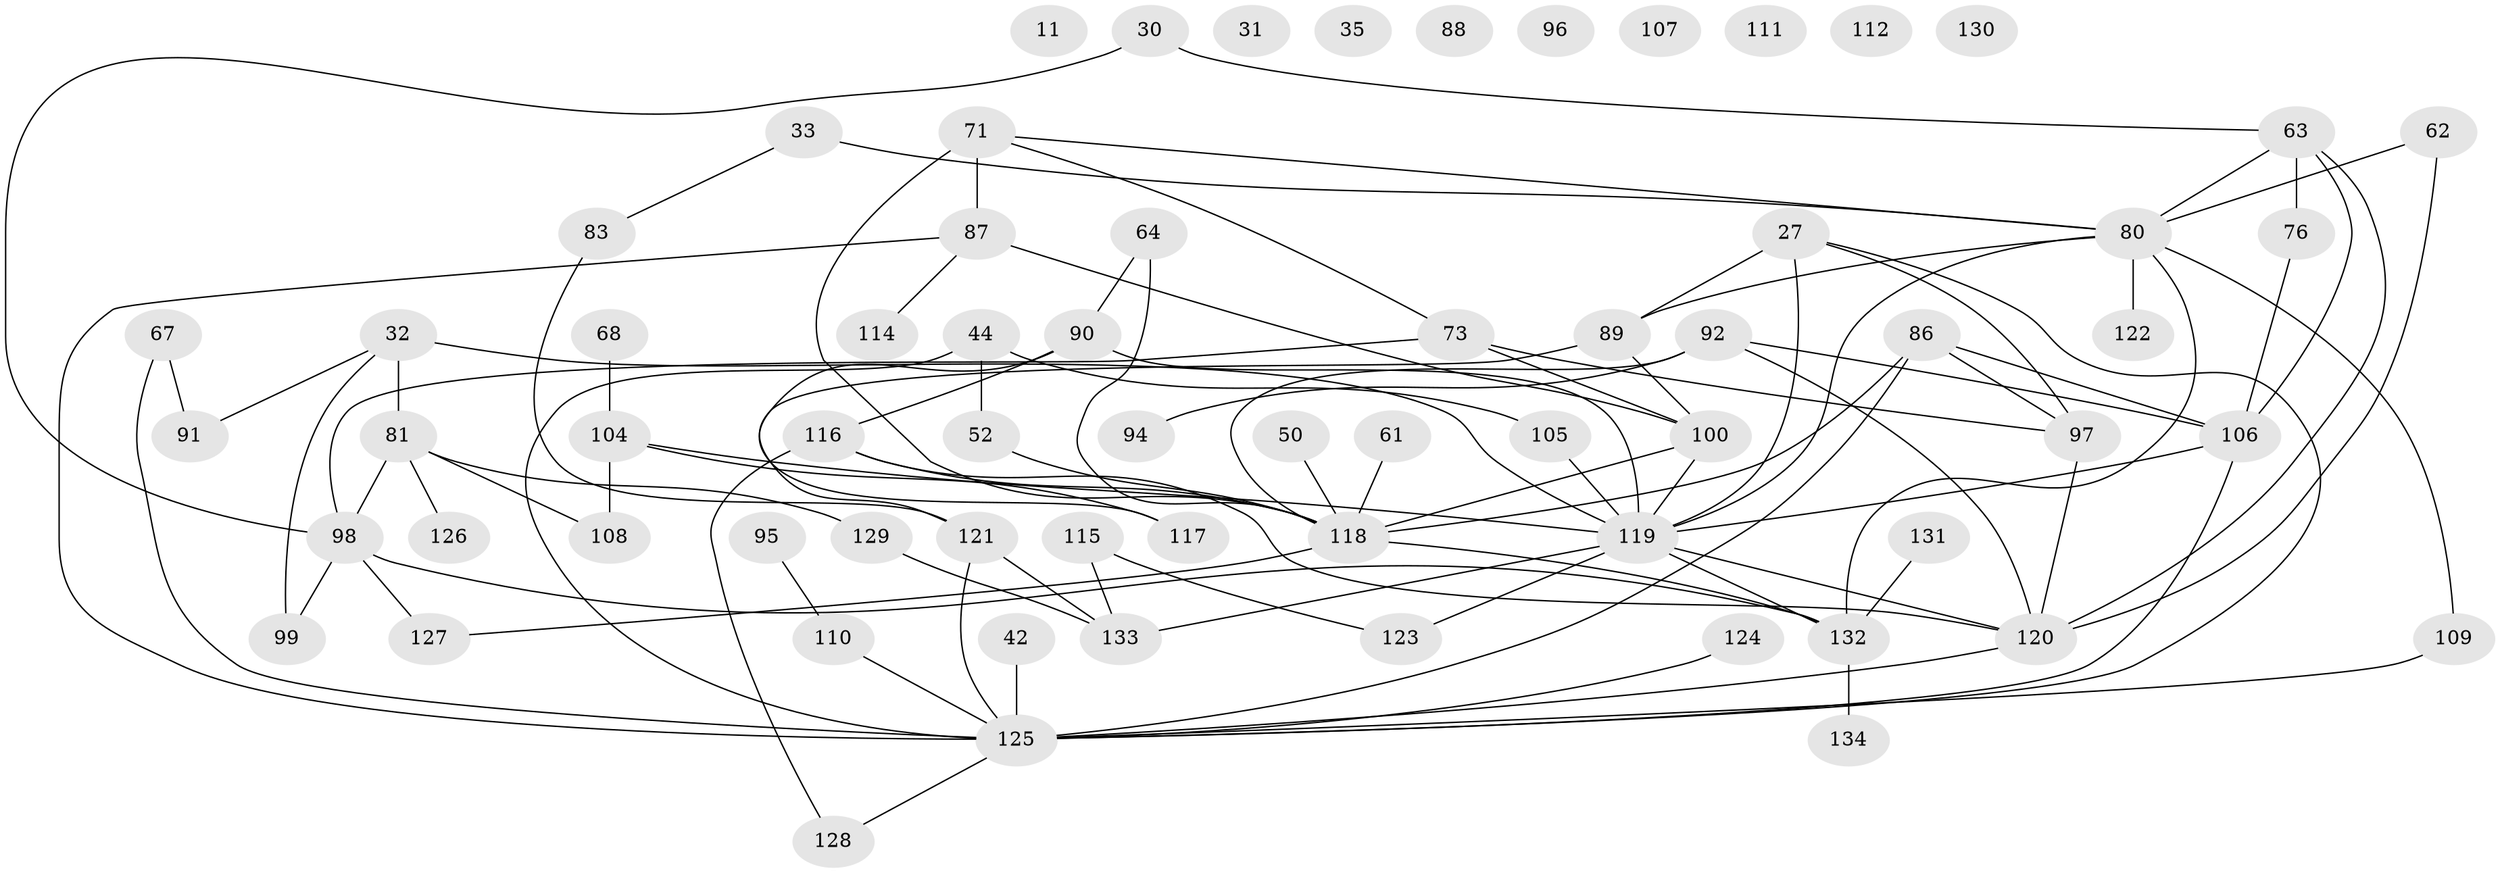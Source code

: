 // original degree distribution, {2: 0.26865671641791045, 4: 0.14925373134328357, 3: 0.21641791044776118, 0: 0.06716417910447761, 1: 0.16417910447761194, 6: 0.05223880597014925, 5: 0.05970149253731343, 7: 0.022388059701492536}
// Generated by graph-tools (version 1.1) at 2025/38/03/09/25 04:38:51]
// undirected, 67 vertices, 98 edges
graph export_dot {
graph [start="1"]
  node [color=gray90,style=filled];
  11;
  27 [super="+26"];
  30;
  31;
  32 [super="+2"];
  33;
  35;
  42;
  44 [super="+28"];
  50;
  52;
  61;
  62;
  63 [super="+56"];
  64;
  67;
  68;
  71 [super="+58"];
  73;
  76;
  80 [super="+74"];
  81;
  83;
  86 [super="+75"];
  87;
  88;
  89;
  90 [super="+53"];
  91;
  92 [super="+3"];
  94;
  95;
  96;
  97 [super="+41"];
  98 [super="+13+85"];
  99;
  100 [super="+84+78"];
  104;
  105;
  106 [super="+5+23"];
  107;
  108;
  109;
  110;
  111;
  112;
  114;
  115;
  116 [super="+43"];
  117;
  118 [super="+101"];
  119 [super="+66+103+82+93"];
  120 [super="+4+39+72+102"];
  121 [super="+14+1+12+60+51"];
  122;
  123 [super="+69"];
  124;
  125 [super="+19+113"];
  126;
  127 [super="+16"];
  128;
  129 [super="+46"];
  130;
  131;
  132 [super="+55+45"];
  133 [super="+40"];
  134;
  27 -- 89 [weight=2];
  27 -- 125;
  27 -- 119;
  27 -- 97;
  30 -- 98;
  30 -- 63;
  32 -- 81 [weight=2];
  32 -- 91;
  32 -- 99;
  32 -- 119 [weight=2];
  33 -- 80;
  33 -- 83;
  42 -- 125;
  44 -- 52 [weight=2];
  44 -- 105;
  44 -- 125 [weight=2];
  50 -- 118;
  52 -- 118 [weight=2];
  61 -- 118;
  62 -- 80;
  62 -- 120;
  63 -- 76 [weight=2];
  63 -- 80 [weight=2];
  63 -- 106;
  63 -- 120 [weight=2];
  64 -- 90;
  64 -- 118;
  67 -- 91;
  67 -- 125;
  68 -- 104;
  71 -- 87 [weight=2];
  71 -- 73;
  71 -- 118;
  71 -- 80;
  73 -- 98;
  73 -- 97;
  73 -- 100;
  76 -- 106;
  80 -- 89 [weight=2];
  80 -- 132;
  80 -- 119;
  80 -- 122;
  80 -- 109;
  81 -- 108;
  81 -- 126;
  81 -- 98;
  81 -- 129;
  83 -- 121;
  86 -- 97;
  86 -- 118;
  86 -- 125 [weight=2];
  86 -- 106;
  87 -- 100;
  87 -- 114;
  87 -- 125;
  89 -- 100;
  89 -- 121;
  90 -- 119;
  90 -- 116;
  90 -- 117;
  92 -- 94;
  92 -- 118;
  92 -- 106;
  92 -- 120;
  95 -- 110;
  97 -- 120 [weight=2];
  98 -- 99;
  98 -- 127;
  98 -- 132 [weight=3];
  100 -- 118;
  100 -- 119;
  104 -- 108;
  104 -- 117;
  104 -- 119;
  105 -- 119;
  106 -- 119;
  106 -- 125;
  109 -- 125;
  110 -- 125;
  115 -- 123;
  115 -- 133;
  116 -- 128;
  116 -- 118;
  116 -- 120;
  118 -- 127;
  118 -- 132 [weight=2];
  119 -- 132;
  119 -- 123;
  119 -- 133;
  119 -- 120 [weight=2];
  120 -- 125;
  121 -- 125;
  121 -- 133;
  124 -- 125;
  125 -- 128;
  129 -- 133;
  131 -- 132;
  132 -- 134;
}
